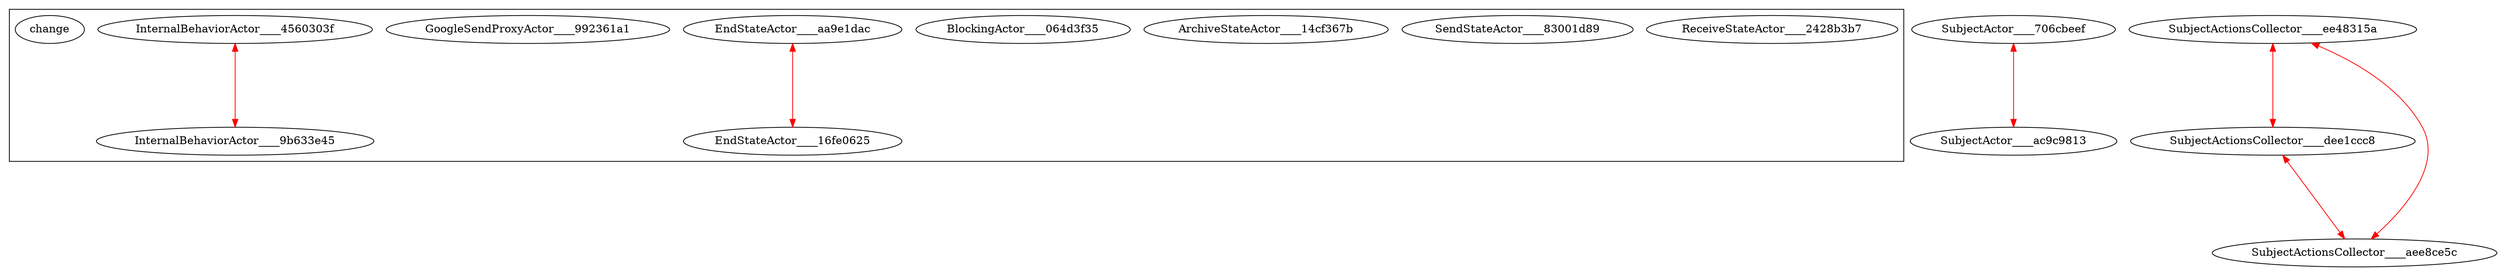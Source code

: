 digraph {
	graph [ranksep=1.5];

	subgraph cluster_StateActors {
		//graph [label=StateActors];
		//ReceiveStateActor;
		ReceiveStateActor____2428b3b7;

		//SendStateActor;
		SendStateActor____83001d89;

		//ArchiveStateActor;
		ArchiveStateActor____14cf367b;

		//BlockingActor;
		BlockingActor____064d3f35;

		//EndStateActor;
		EndStateActor____aa9e1dac -> EndStateActor____16fe0625 [color=red,dir=both];

		//GoogleSendProxyActor;
		GoogleSendProxyActor____992361a1;

		//InternalBehaviorActor;
		InternalBehaviorActor____4560303f -> InternalBehaviorActor____9b633e45 [color=red,dir=both];

		change;
	}

	SubjectActor____706cbeef -> SubjectActor____ac9c9813 [color=red,dir=both];

	SubjectActionsCollector____ee48315a -> SubjectActionsCollector____dee1ccc8 [color=red,dir=both];
	SubjectActionsCollector____dee1ccc8 -> SubjectActionsCollector____aee8ce5c [color=red,dir=both];
	SubjectActionsCollector____ee48315a -> SubjectActionsCollector____aee8ce5c [color=red,dir=both];
}
